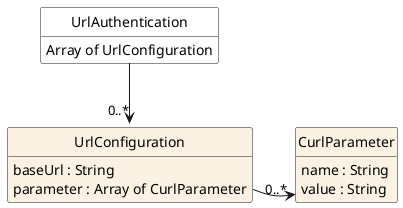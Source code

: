 @startuml
hide circle
hide methods
hide stereotype
show <<Enumeration>> stereotype
skinparam class {
   BackgroundColor<<Enumeration>> #E6F5F7
   BackgroundColor<<Ref>> #FFFFE0
   BackgroundColor<<Pivot>> #FFFFFFF
   BackgroundColor #FCF2E3
}


class CurlParameter {
	name : String
	value : String
}

class UrlConfiguration {
   baseUrl : String
   parameter : Array of CurlParameter
}

class UrlAuthentication <<pivot>> {
   Array of UrlConfiguration
}

UrlAuthentication --> "0..*" UrlConfiguration
UrlConfiguration::parameter -right-> "0..*" CurlParameter

@enduml
